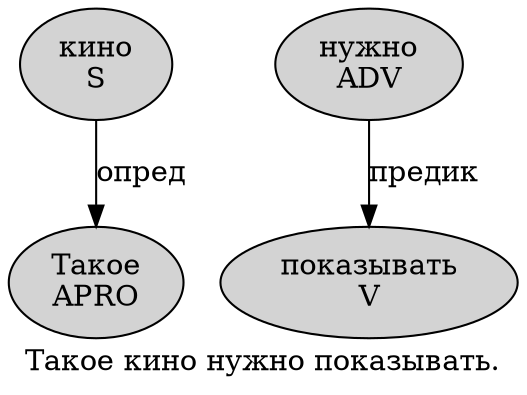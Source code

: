 digraph SENTENCE_1956 {
	graph [label="Такое кино нужно показывать."]
	node [style=filled]
		0 [label="Такое
APRO" color="" fillcolor=lightgray penwidth=1 shape=ellipse]
		1 [label="кино
S" color="" fillcolor=lightgray penwidth=1 shape=ellipse]
		2 [label="нужно
ADV" color="" fillcolor=lightgray penwidth=1 shape=ellipse]
		3 [label="показывать
V" color="" fillcolor=lightgray penwidth=1 shape=ellipse]
			1 -> 0 [label="опред"]
			2 -> 3 [label="предик"]
}